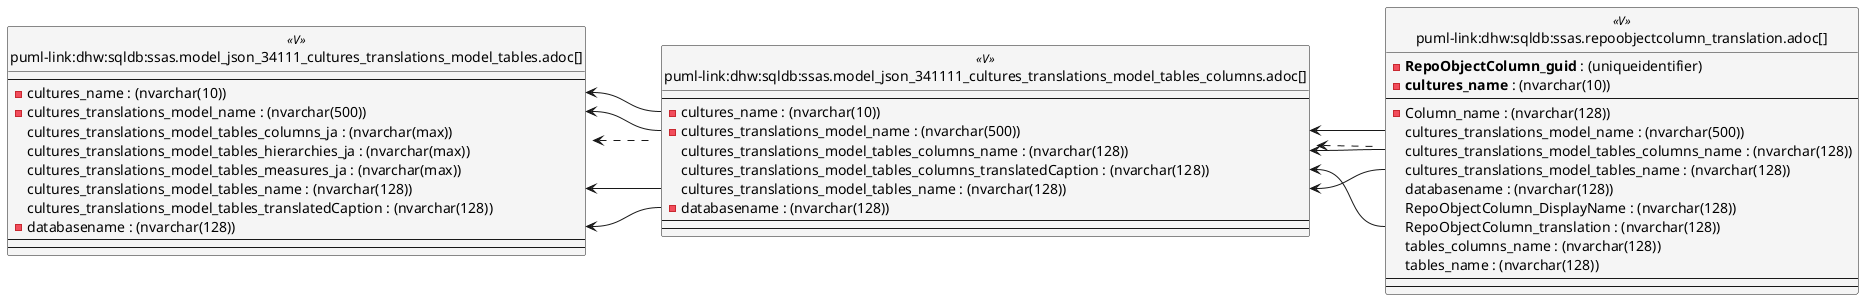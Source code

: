 @startuml
left to right direction
'top to bottom direction
hide circle
'avoide "." issues:
set namespaceSeparator none


skinparam class {
  BackgroundColor White
  BackgroundColor<<FN>> Yellow
  BackgroundColor<<FS>> Yellow
  BackgroundColor<<FT>> LightGray
  BackgroundColor<<IF>> Yellow
  BackgroundColor<<IS>> Yellow
  BackgroundColor<<P>> Aqua
  BackgroundColor<<PC>> Aqua
  BackgroundColor<<SN>> Yellow
  BackgroundColor<<SO>> SlateBlue
  BackgroundColor<<TF>> LightGray
  BackgroundColor<<TR>> Tomato
  BackgroundColor<<U>> White
  BackgroundColor<<V>> WhiteSmoke
  BackgroundColor<<X>> Aqua
  BackgroundColor<<external>> AliceBlue
}


entity "puml-link:dhw:sqldb:ssas.model_json_34111_cultures_translations_model_tables.adoc[]" as ssas.model_json_34111_cultures_translations_model_tables << V >> {
  --
  - cultures_name : (nvarchar(10))
  - cultures_translations_model_name : (nvarchar(500))
  cultures_translations_model_tables_columns_ja : (nvarchar(max))
  cultures_translations_model_tables_hierarchies_ja : (nvarchar(max))
  cultures_translations_model_tables_measures_ja : (nvarchar(max))
  cultures_translations_model_tables_name : (nvarchar(128))
  cultures_translations_model_tables_translatedCaption : (nvarchar(128))
  - databasename : (nvarchar(128))
  --
  --
}

entity "puml-link:dhw:sqldb:ssas.model_json_341111_cultures_translations_model_tables_columns.adoc[]" as ssas.model_json_341111_cultures_translations_model_tables_columns << V >> {
  --
  - cultures_name : (nvarchar(10))
  - cultures_translations_model_name : (nvarchar(500))
  cultures_translations_model_tables_columns_name : (nvarchar(128))
  cultures_translations_model_tables_columns_translatedCaption : (nvarchar(128))
  cultures_translations_model_tables_name : (nvarchar(128))
  - databasename : (nvarchar(128))
  --
  --
}

entity "puml-link:dhw:sqldb:ssas.repoobjectcolumn_translation.adoc[]" as ssas.RepoObjectColumn_translation << V >> {
  - **RepoObjectColumn_guid** : (uniqueidentifier)
  - **cultures_name** : (nvarchar(10))
  --
  - Column_name : (nvarchar(128))
  cultures_translations_model_name : (nvarchar(500))
  cultures_translations_model_tables_columns_name : (nvarchar(128))
  cultures_translations_model_tables_name : (nvarchar(128))
  databasename : (nvarchar(128))
  RepoObjectColumn_DisplayName : (nvarchar(128))
  RepoObjectColumn_translation : (nvarchar(128))
  tables_columns_name : (nvarchar(128))
  tables_name : (nvarchar(128))
  --
  --
}

ssas.model_json_34111_cultures_translations_model_tables <.. ssas.model_json_341111_cultures_translations_model_tables_columns
ssas.model_json_341111_cultures_translations_model_tables_columns <.. ssas.RepoObjectColumn_translation
"ssas.model_json_34111_cultures_translations_model_tables::cultures_name" <-- "ssas.model_json_341111_cultures_translations_model_tables_columns::cultures_name"
"ssas.model_json_34111_cultures_translations_model_tables::cultures_translations_model_name" <-- "ssas.model_json_341111_cultures_translations_model_tables_columns::cultures_translations_model_name"
"ssas.model_json_34111_cultures_translations_model_tables::cultures_translations_model_tables_name" <-- "ssas.model_json_341111_cultures_translations_model_tables_columns::cultures_translations_model_tables_name"
"ssas.model_json_34111_cultures_translations_model_tables::databasename" <-- "ssas.model_json_341111_cultures_translations_model_tables_columns::databasename"
"ssas.model_json_341111_cultures_translations_model_tables_columns::cultures_translations_model_name" <-- "ssas.RepoObjectColumn_translation::cultures_translations_model_name"
"ssas.model_json_341111_cultures_translations_model_tables_columns::cultures_translations_model_tables_columns_name" <-- "ssas.RepoObjectColumn_translation::cultures_translations_model_tables_columns_name"
"ssas.model_json_341111_cultures_translations_model_tables_columns::cultures_translations_model_tables_columns_translatedCaption" <-- "ssas.RepoObjectColumn_translation::RepoObjectColumn_translation"
"ssas.model_json_341111_cultures_translations_model_tables_columns::cultures_translations_model_tables_name" <-- "ssas.RepoObjectColumn_translation::cultures_translations_model_tables_name"
@enduml


